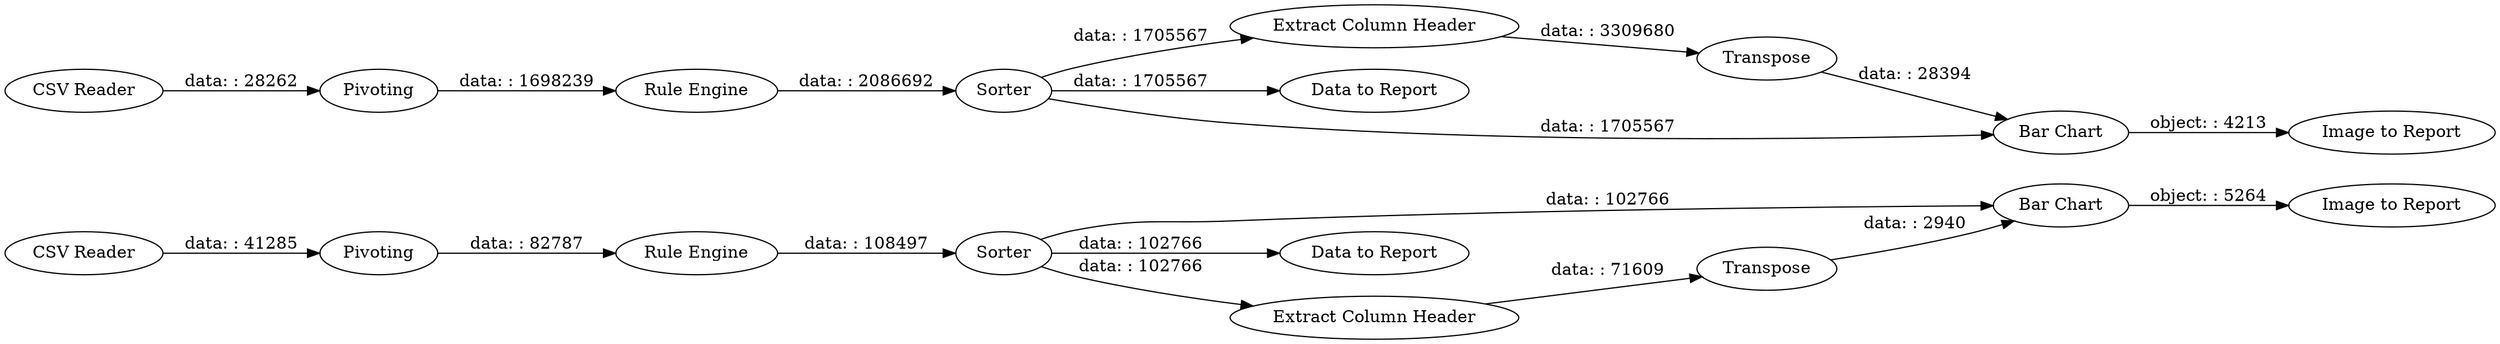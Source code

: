 digraph {
	"-8751313989608750187_13" [label="Image to Report"]
	"-8751313989608750187_5" [label="Rule Engine"]
	"-8751313989608750187_20" [label=Sorter]
	"-8751313989608750187_21" [label="Extract Column Header"]
	"-8751313989608750187_6" [label=Sorter]
	"-8751313989608750187_12" [label="Bar Chart"]
	"-8751313989608750187_15" [label=Transpose]
	"-8751313989608750187_18" [label="Image to Report"]
	"-8751313989608750187_14" [label="Data to Report"]
	"-8751313989608750187_16" [label="Bar Chart"]
	"-8751313989608750187_10" [label=Transpose]
	"-8751313989608750187_7" [label="Data to Report"]
	"-8751313989608750187_4" [label=Pivoting]
	"-8751313989608750187_17" [label=Pivoting]
	"-8751313989608750187_2" [label="CSV Reader"]
	"-8751313989608750187_1" [label="CSV Reader"]
	"-8751313989608750187_9" [label="Extract Column Header"]
	"-8751313989608750187_19" [label="Rule Engine"]
	"-8751313989608750187_5" -> "-8751313989608750187_6" [label="data: : 108497"]
	"-8751313989608750187_19" -> "-8751313989608750187_20" [label="data: : 2086692"]
	"-8751313989608750187_6" -> "-8751313989608750187_7" [label="data: : 102766"]
	"-8751313989608750187_16" -> "-8751313989608750187_18" [label="object: : 4213"]
	"-8751313989608750187_15" -> "-8751313989608750187_16" [label="data: : 28394"]
	"-8751313989608750187_20" -> "-8751313989608750187_16" [label="data: : 1705567"]
	"-8751313989608750187_9" -> "-8751313989608750187_10" [label="data: : 71609"]
	"-8751313989608750187_10" -> "-8751313989608750187_12" [label="data: : 2940"]
	"-8751313989608750187_1" -> "-8751313989608750187_4" [label="data: : 41285"]
	"-8751313989608750187_20" -> "-8751313989608750187_14" [label="data: : 1705567"]
	"-8751313989608750187_4" -> "-8751313989608750187_5" [label="data: : 82787"]
	"-8751313989608750187_6" -> "-8751313989608750187_9" [label="data: : 102766"]
	"-8751313989608750187_2" -> "-8751313989608750187_17" [label="data: : 28262"]
	"-8751313989608750187_6" -> "-8751313989608750187_12" [label="data: : 102766"]
	"-8751313989608750187_17" -> "-8751313989608750187_19" [label="data: : 1698239"]
	"-8751313989608750187_12" -> "-8751313989608750187_13" [label="object: : 5264"]
	"-8751313989608750187_21" -> "-8751313989608750187_15" [label="data: : 3309680"]
	"-8751313989608750187_20" -> "-8751313989608750187_21" [label="data: : 1705567"]
	rankdir=LR
}
